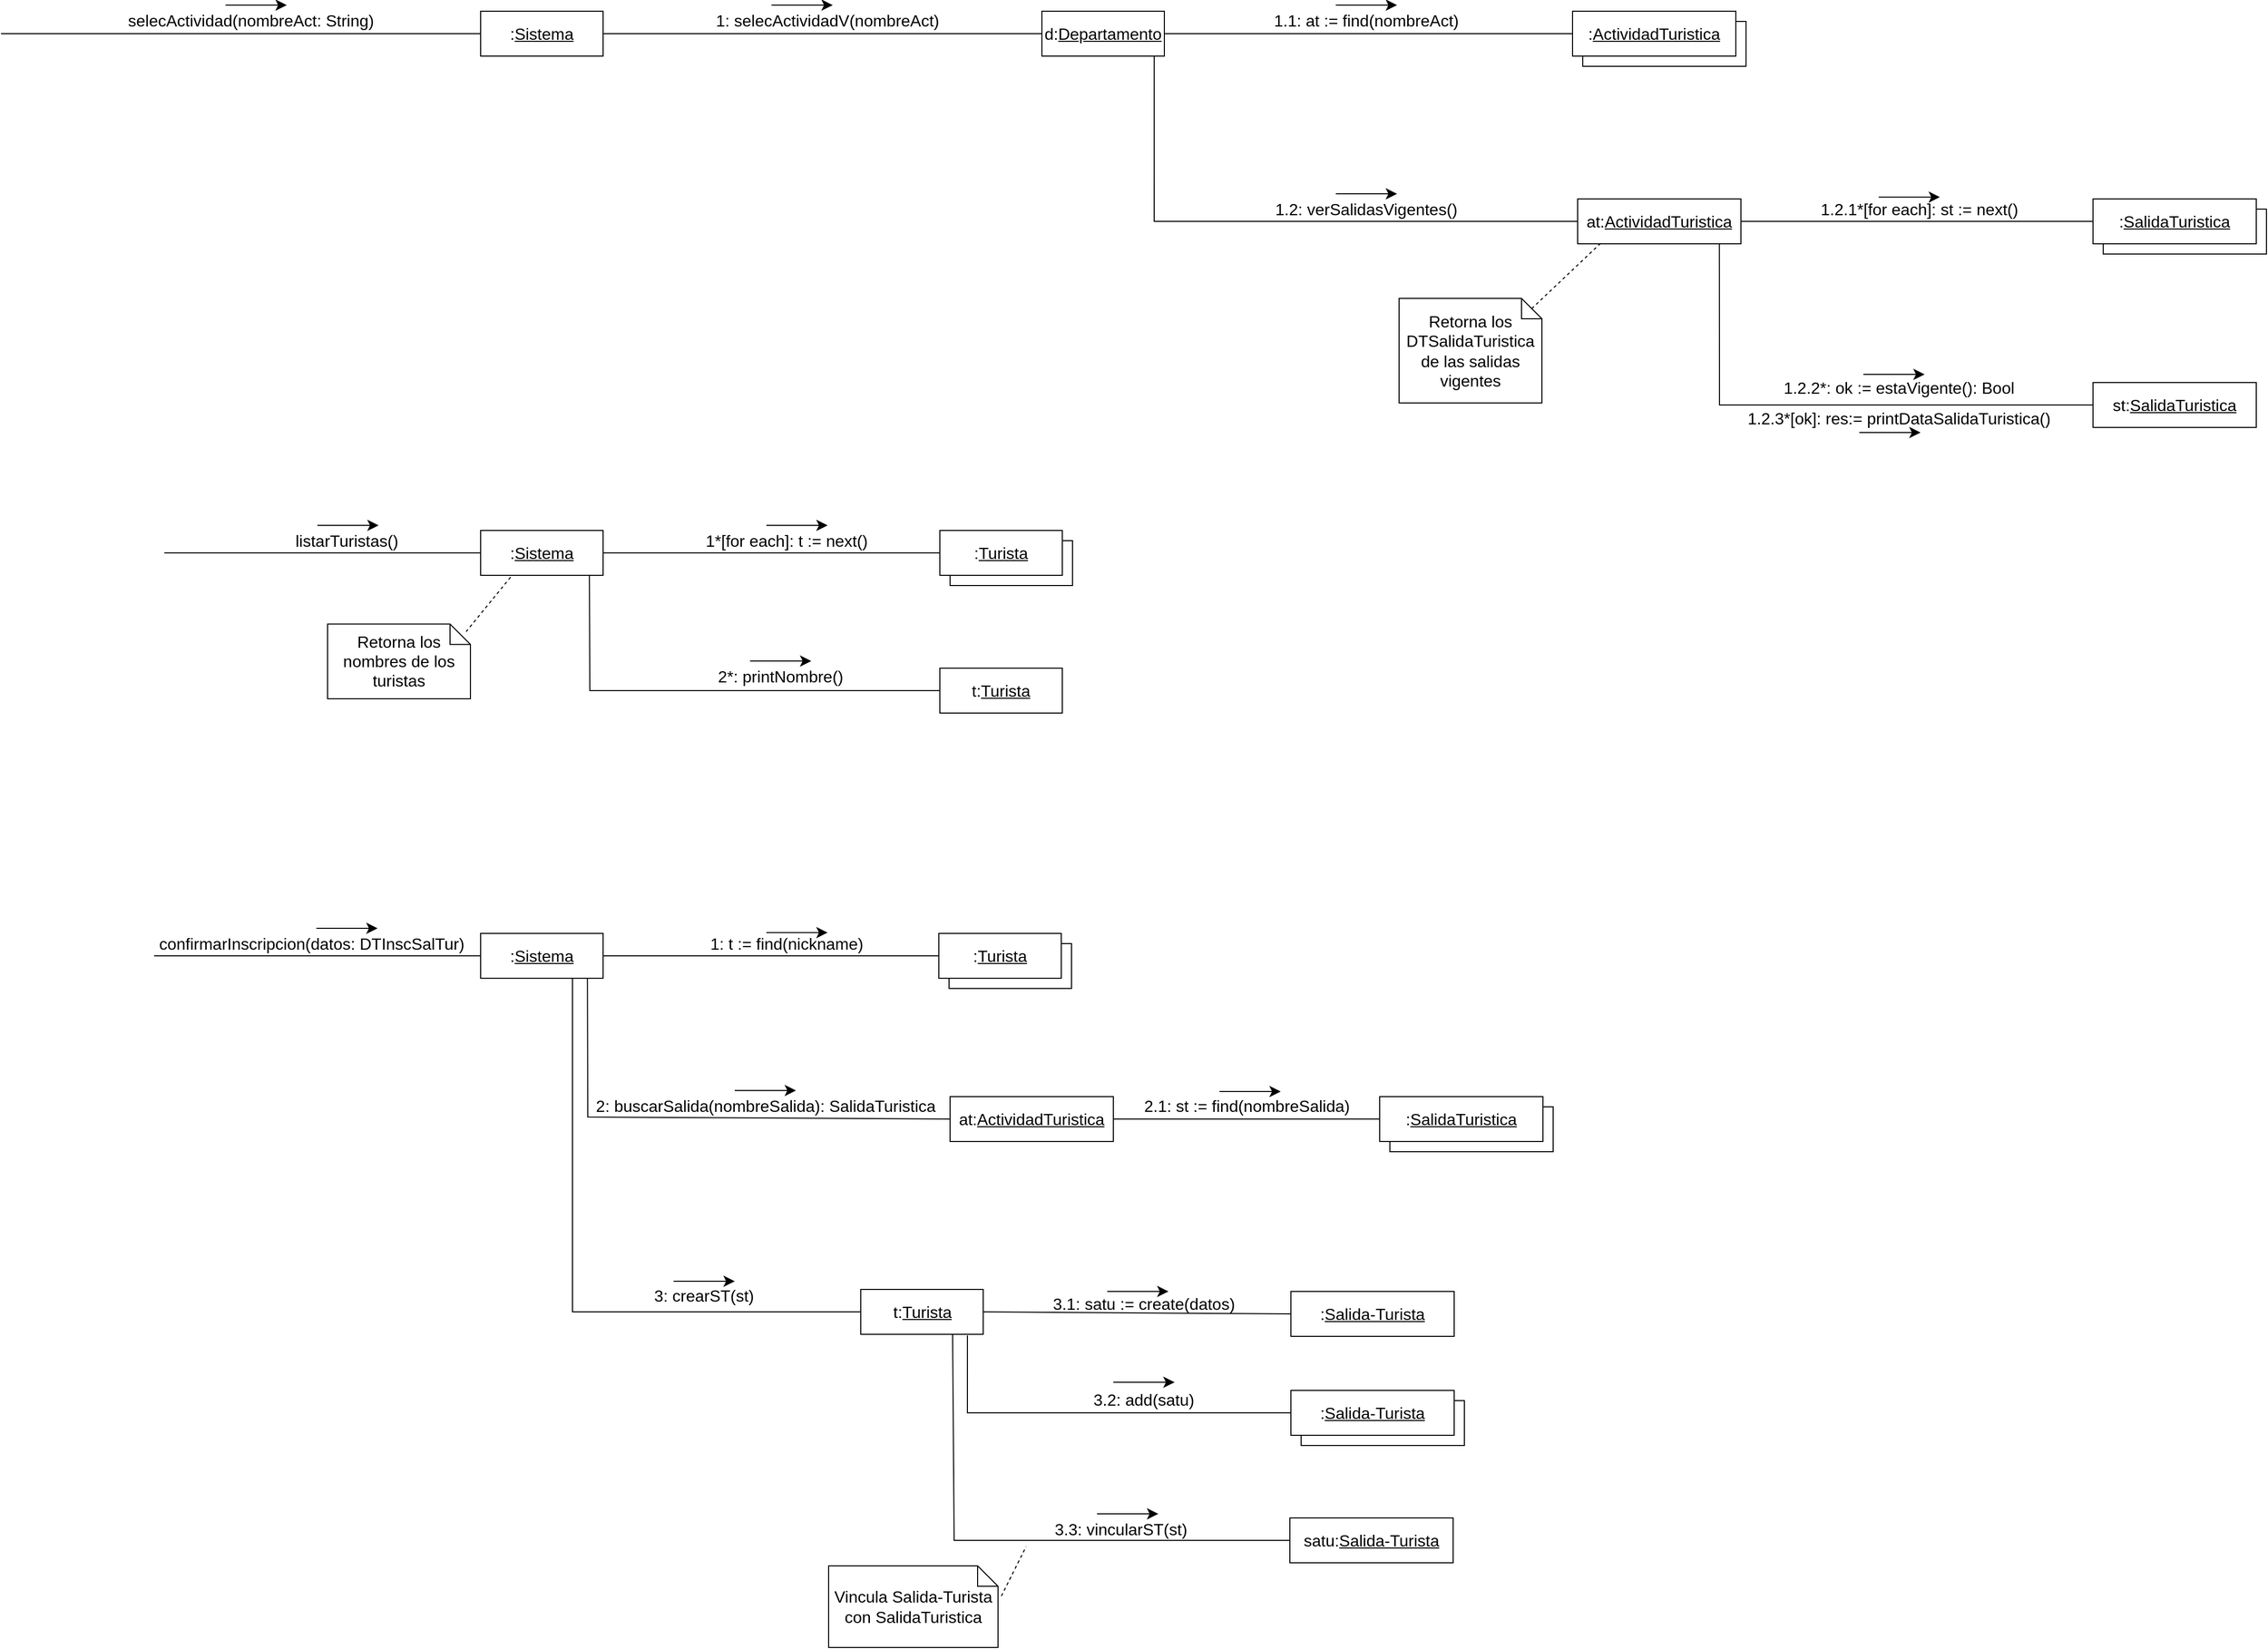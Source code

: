 <mxfile version="21.6.8" type="google">
  <diagram name="Página-1" id="vRKP0xBJNPkaDHArcVTr">
    <mxGraphModel grid="1" page="0" gridSize="10" guides="1" tooltips="1" connect="1" arrows="1" fold="1" pageScale="1" pageWidth="827" pageHeight="1169" math="0" shadow="0">
      <root>
        <mxCell id="0" />
        <mxCell id="1" parent="0" />
        <mxCell id="gQTSIVhnDzCfbm_mOrT5-13" value="" style="rounded=0;whiteSpace=wrap;html=1;fontSize=16;" vertex="1" parent="1">
          <mxGeometry x="644" y="1408" width="160" height="44" as="geometry" />
        </mxCell>
        <mxCell id="FXh12bH2I9rG6k9Sltix-68" value="" style="rounded=0;whiteSpace=wrap;html=1;fontSize=16;" vertex="1" parent="1">
          <mxGeometry x="731" y="1120" width="160" height="44" as="geometry" />
        </mxCell>
        <mxCell id="FXh12bH2I9rG6k9Sltix-58" value="" style="rounded=0;whiteSpace=wrap;html=1;fontSize=16;" vertex="1" parent="1">
          <mxGeometry x="299" y="960" width="120" height="44" as="geometry" />
        </mxCell>
        <mxCell id="FXh12bH2I9rG6k9Sltix-38" value="" style="rounded=0;whiteSpace=wrap;html=1;fontSize=16;" vertex="1" parent="1">
          <mxGeometry x="300" y="565" width="120" height="44" as="geometry" />
        </mxCell>
        <mxCell id="FXh12bH2I9rG6k9Sltix-22" value="" style="rounded=0;whiteSpace=wrap;html=1;fontSize=16;" vertex="1" parent="1">
          <mxGeometry x="1430" y="240" width="160" height="44" as="geometry" />
        </mxCell>
        <mxCell id="FXh12bH2I9rG6k9Sltix-1" value=":&lt;u&gt;Sistema&lt;/u&gt;" style="rounded=0;whiteSpace=wrap;html=1;fontSize=16;" vertex="1" parent="1">
          <mxGeometry x="-160" y="46" width="120" height="44" as="geometry" />
        </mxCell>
        <mxCell id="FXh12bH2I9rG6k9Sltix-2" value="" style="endArrow=none;html=1;rounded=0;fontSize=12;startSize=8;endSize=8;curved=1;entryX=0;entryY=0.5;entryDx=0;entryDy=0;" edge="1" parent="1" target="FXh12bH2I9rG6k9Sltix-1">
          <mxGeometry width="50" height="50" relative="1" as="geometry">
            <mxPoint x="-630" y="68" as="sourcePoint" />
            <mxPoint x="-10" y="-54" as="targetPoint" />
          </mxGeometry>
        </mxCell>
        <mxCell id="FXh12bH2I9rG6k9Sltix-3" value="selecActividad(nombreAct: String)" style="text;html=1;strokeColor=none;fillColor=none;align=center;verticalAlign=middle;whiteSpace=wrap;rounded=0;fontSize=16;" vertex="1" parent="1">
          <mxGeometry x="-600" y="40" width="430" height="30" as="geometry" />
        </mxCell>
        <mxCell id="FXh12bH2I9rG6k9Sltix-4" value="" style="endArrow=classic;html=1;rounded=0;fontSize=12;startSize=8;endSize=8;curved=1;" edge="1" parent="1">
          <mxGeometry width="50" height="50" relative="1" as="geometry">
            <mxPoint x="-410" y="40" as="sourcePoint" />
            <mxPoint x="-350" y="40" as="targetPoint" />
          </mxGeometry>
        </mxCell>
        <mxCell id="FXh12bH2I9rG6k9Sltix-5" value="d:&lt;u&gt;Departamento&lt;/u&gt;" style="rounded=0;whiteSpace=wrap;html=1;fontSize=16;" vertex="1" parent="1">
          <mxGeometry x="390" y="46" width="120" height="44" as="geometry" />
        </mxCell>
        <mxCell id="FXh12bH2I9rG6k9Sltix-6" value="" style="endArrow=none;html=1;rounded=0;fontSize=12;startSize=8;endSize=8;curved=1;exitX=1;exitY=0.5;exitDx=0;exitDy=0;entryX=0;entryY=0.5;entryDx=0;entryDy=0;" edge="1" parent="1" source="FXh12bH2I9rG6k9Sltix-1" target="FXh12bH2I9rG6k9Sltix-5">
          <mxGeometry width="50" height="50" relative="1" as="geometry">
            <mxPoint x="210" y="-54" as="sourcePoint" />
            <mxPoint x="260" y="-104" as="targetPoint" />
          </mxGeometry>
        </mxCell>
        <mxCell id="FXh12bH2I9rG6k9Sltix-7" value="1: selecActividadV(nombreAct)" style="text;html=1;strokeColor=none;fillColor=none;align=center;verticalAlign=middle;whiteSpace=wrap;rounded=0;fontSize=16;" vertex="1" parent="1">
          <mxGeometry x="-30" y="40" width="420" height="30" as="geometry" />
        </mxCell>
        <mxCell id="FXh12bH2I9rG6k9Sltix-8" value="" style="endArrow=classic;html=1;rounded=0;fontSize=12;startSize=8;endSize=8;curved=1;" edge="1" parent="1">
          <mxGeometry width="50" height="50" relative="1" as="geometry">
            <mxPoint x="125" y="40" as="sourcePoint" />
            <mxPoint x="185" y="40" as="targetPoint" />
          </mxGeometry>
        </mxCell>
        <mxCell id="FXh12bH2I9rG6k9Sltix-9" value="" style="rounded=0;whiteSpace=wrap;html=1;fontSize=16;" vertex="1" parent="1">
          <mxGeometry x="920" y="56.0" width="160" height="44" as="geometry" />
        </mxCell>
        <mxCell id="FXh12bH2I9rG6k9Sltix-10" value=":&lt;u&gt;ActividadTuristica&lt;/u&gt;" style="rounded=0;whiteSpace=wrap;html=1;fontSize=16;" vertex="1" parent="1">
          <mxGeometry x="910" y="46.0" width="160" height="44" as="geometry" />
        </mxCell>
        <mxCell id="FXh12bH2I9rG6k9Sltix-11" value="" style="endArrow=none;html=1;rounded=0;fontSize=12;startSize=8;endSize=8;curved=1;exitX=1;exitY=0.5;exitDx=0;exitDy=0;entryX=0;entryY=0.5;entryDx=0;entryDy=0;" edge="1" parent="1" source="FXh12bH2I9rG6k9Sltix-5" target="FXh12bH2I9rG6k9Sltix-10">
          <mxGeometry width="50" height="50" relative="1" as="geometry">
            <mxPoint x="530" y="65" as="sourcePoint" />
            <mxPoint x="690" y="-66.2" as="targetPoint" />
          </mxGeometry>
        </mxCell>
        <mxCell id="FXh12bH2I9rG6k9Sltix-12" value="1.1: at := find(nombreAct)" style="text;html=1;strokeColor=none;fillColor=none;align=center;verticalAlign=middle;whiteSpace=wrap;rounded=0;fontSize=16;" vertex="1" parent="1">
          <mxGeometry x="593" y="40" width="230" height="30" as="geometry" />
        </mxCell>
        <mxCell id="FXh12bH2I9rG6k9Sltix-13" value="" style="endArrow=classic;html=1;rounded=0;fontSize=12;startSize=8;endSize=8;curved=1;" edge="1" parent="1">
          <mxGeometry width="50" height="50" relative="1" as="geometry">
            <mxPoint x="678" y="40" as="sourcePoint" />
            <mxPoint x="738" y="40" as="targetPoint" />
          </mxGeometry>
        </mxCell>
        <mxCell id="FXh12bH2I9rG6k9Sltix-16" value="at:&lt;u&gt;ActividadTuristica&lt;/u&gt;" style="rounded=0;whiteSpace=wrap;html=1;fontSize=16;" vertex="1" parent="1">
          <mxGeometry x="915" y="230" width="160" height="44" as="geometry" />
        </mxCell>
        <mxCell id="FXh12bH2I9rG6k9Sltix-17" value="" style="endArrow=none;html=1;rounded=0;fontSize=12;startSize=8;endSize=8;exitX=0.917;exitY=1;exitDx=0;exitDy=0;exitPerimeter=0;entryX=0;entryY=0.5;entryDx=0;entryDy=0;" edge="1" parent="1" source="FXh12bH2I9rG6k9Sltix-5" target="FXh12bH2I9rG6k9Sltix-16">
          <mxGeometry width="50" height="50" relative="1" as="geometry">
            <mxPoint x="800" y="230" as="sourcePoint" />
            <mxPoint x="850" y="180" as="targetPoint" />
            <Array as="points">
              <mxPoint x="500" y="252" />
            </Array>
          </mxGeometry>
        </mxCell>
        <mxCell id="FXh12bH2I9rG6k9Sltix-18" value="1.2: verSalidasVigentes()" style="text;html=1;strokeColor=none;fillColor=none;align=center;verticalAlign=middle;whiteSpace=wrap;rounded=0;fontSize=16;" vertex="1" parent="1">
          <mxGeometry x="488" y="225" width="440" height="30" as="geometry" />
        </mxCell>
        <mxCell id="FXh12bH2I9rG6k9Sltix-19" value="" style="endArrow=classic;html=1;rounded=0;fontSize=12;startSize=8;endSize=8;curved=1;" edge="1" parent="1">
          <mxGeometry width="50" height="50" relative="1" as="geometry">
            <mxPoint x="678" y="225" as="sourcePoint" />
            <mxPoint x="738" y="225" as="targetPoint" />
          </mxGeometry>
        </mxCell>
        <mxCell id="FXh12bH2I9rG6k9Sltix-20" value=":&lt;u&gt;SalidaTuristica&lt;/u&gt;" style="rounded=0;whiteSpace=wrap;html=1;fontSize=16;" vertex="1" parent="1">
          <mxGeometry x="1420" y="230" width="160" height="44" as="geometry" />
        </mxCell>
        <mxCell id="FXh12bH2I9rG6k9Sltix-21" value="" style="endArrow=none;html=1;rounded=0;fontSize=12;startSize=8;endSize=8;curved=1;exitX=1;exitY=0.5;exitDx=0;exitDy=0;entryX=0;entryY=0.5;entryDx=0;entryDy=0;" edge="1" parent="1" source="FXh12bH2I9rG6k9Sltix-16" target="FXh12bH2I9rG6k9Sltix-20">
          <mxGeometry width="50" height="50" relative="1" as="geometry">
            <mxPoint x="1210" y="240" as="sourcePoint" />
            <mxPoint x="1260" y="190" as="targetPoint" />
          </mxGeometry>
        </mxCell>
        <mxCell id="FXh12bH2I9rG6k9Sltix-23" value="1.2.1*[for each]: st := next()" style="text;html=1;strokeColor=none;fillColor=none;align=center;verticalAlign=middle;whiteSpace=wrap;rounded=0;fontSize=16;" vertex="1" parent="1">
          <mxGeometry x="1100" y="225" width="300" height="30" as="geometry" />
        </mxCell>
        <mxCell id="FXh12bH2I9rG6k9Sltix-24" value="st:&lt;u&gt;SalidaTuristica&lt;/u&gt;" style="rounded=0;whiteSpace=wrap;html=1;fontSize=16;" vertex="1" parent="1">
          <mxGeometry x="1420" y="410" width="160" height="44" as="geometry" />
        </mxCell>
        <mxCell id="FXh12bH2I9rG6k9Sltix-25" value="" style="endArrow=none;html=1;rounded=0;fontSize=12;startSize=8;endSize=8;exitX=0;exitY=0.5;exitDx=0;exitDy=0;entryX=0.868;entryY=1;entryDx=0;entryDy=0;entryPerimeter=0;" edge="1" parent="1" source="FXh12bH2I9rG6k9Sltix-24" target="FXh12bH2I9rG6k9Sltix-16">
          <mxGeometry width="50" height="50" relative="1" as="geometry">
            <mxPoint x="1360" y="430" as="sourcePoint" />
            <mxPoint x="1010" y="430" as="targetPoint" />
            <Array as="points">
              <mxPoint x="1054" y="432" />
            </Array>
          </mxGeometry>
        </mxCell>
        <mxCell id="FXh12bH2I9rG6k9Sltix-26" value="1.2.2*: ok := estaVigente(): Bool" style="text;html=1;strokeColor=none;fillColor=none;align=center;verticalAlign=middle;whiteSpace=wrap;rounded=0;fontSize=16;" vertex="1" parent="1">
          <mxGeometry x="1060" y="400" width="340" height="30" as="geometry" />
        </mxCell>
        <mxCell id="FXh12bH2I9rG6k9Sltix-27" value="1.2.3*[ok]: res:= printDataSalidaTuristica()" style="text;html=1;strokeColor=none;fillColor=none;align=center;verticalAlign=middle;whiteSpace=wrap;rounded=0;fontSize=16;" vertex="1" parent="1">
          <mxGeometry x="1055" y="430" width="350" height="30" as="geometry" />
        </mxCell>
        <mxCell id="FXh12bH2I9rG6k9Sltix-28" value="" style="endArrow=classic;html=1;rounded=0;fontSize=12;startSize=8;endSize=8;curved=1;" edge="1" parent="1">
          <mxGeometry width="50" height="50" relative="1" as="geometry">
            <mxPoint x="1210" y="228.2" as="sourcePoint" />
            <mxPoint x="1270" y="228.2" as="targetPoint" />
          </mxGeometry>
        </mxCell>
        <mxCell id="FXh12bH2I9rG6k9Sltix-29" value="" style="endArrow=classic;html=1;rounded=0;fontSize=12;startSize=8;endSize=8;curved=1;" edge="1" parent="1">
          <mxGeometry width="50" height="50" relative="1" as="geometry">
            <mxPoint x="1195" y="402" as="sourcePoint" />
            <mxPoint x="1255" y="402" as="targetPoint" />
          </mxGeometry>
        </mxCell>
        <mxCell id="FXh12bH2I9rG6k9Sltix-30" value="" style="endArrow=classic;html=1;rounded=0;fontSize=12;startSize=8;endSize=8;curved=1;" edge="1" parent="1">
          <mxGeometry width="50" height="50" relative="1" as="geometry">
            <mxPoint x="1191" y="459" as="sourcePoint" />
            <mxPoint x="1251" y="459" as="targetPoint" />
          </mxGeometry>
        </mxCell>
        <mxCell id="FXh12bH2I9rG6k9Sltix-31" value="Retorna los DTSalidaTuristica de las salidas vigentes" style="shape=note;size=20;whiteSpace=wrap;html=1;fontSize=16;" vertex="1" parent="1">
          <mxGeometry x="740" y="327.5" width="140" height="102.5" as="geometry" />
        </mxCell>
        <mxCell id="FXh12bH2I9rG6k9Sltix-32" value="" style="endArrow=none;dashed=1;html=1;rounded=0;fontSize=12;startSize=8;endSize=8;curved=1;exitX=0;exitY=0;exitDx=130;exitDy=10;exitPerimeter=0;entryX=0.144;entryY=0.977;entryDx=0;entryDy=0;entryPerimeter=0;" edge="1" parent="1" source="FXh12bH2I9rG6k9Sltix-31" target="FXh12bH2I9rG6k9Sltix-16">
          <mxGeometry width="50" height="50" relative="1" as="geometry">
            <mxPoint x="920" y="340" as="sourcePoint" />
            <mxPoint x="960" y="280" as="targetPoint" />
          </mxGeometry>
        </mxCell>
        <mxCell id="FXh12bH2I9rG6k9Sltix-34" value="" style="endArrow=none;html=1;rounded=0;fontSize=12;startSize=8;endSize=8;curved=1;entryX=0;entryY=0.5;entryDx=0;entryDy=0;" edge="1" parent="1" target="FXh12bH2I9rG6k9Sltix-33">
          <mxGeometry width="50" height="50" relative="1" as="geometry">
            <mxPoint x="-470" y="577" as="sourcePoint" />
            <mxPoint x="-20" y="365" as="targetPoint" />
          </mxGeometry>
        </mxCell>
        <mxCell id="FXh12bH2I9rG6k9Sltix-35" value="listarTuristas()" style="text;html=1;strokeColor=none;fillColor=none;align=center;verticalAlign=middle;whiteSpace=wrap;rounded=0;fontSize=16;" vertex="1" parent="1">
          <mxGeometry x="-411" y="550" width="240" height="30" as="geometry" />
        </mxCell>
        <mxCell id="FXh12bH2I9rG6k9Sltix-36" value="" style="endArrow=classic;html=1;rounded=0;fontSize=12;startSize=8;endSize=8;curved=1;" edge="1" parent="1">
          <mxGeometry width="50" height="50" relative="1" as="geometry">
            <mxPoint x="-320" y="550" as="sourcePoint" />
            <mxPoint x="-260" y="550" as="targetPoint" />
          </mxGeometry>
        </mxCell>
        <mxCell id="FXh12bH2I9rG6k9Sltix-37" value=":&lt;u&gt;Turista&lt;/u&gt;" style="rounded=0;whiteSpace=wrap;html=1;fontSize=16;" vertex="1" parent="1">
          <mxGeometry x="290" y="555" width="120" height="44" as="geometry" />
        </mxCell>
        <mxCell id="FXh12bH2I9rG6k9Sltix-39" value="" style="endArrow=none;html=1;rounded=0;fontSize=12;startSize=8;endSize=8;curved=1;exitX=1;exitY=0.5;exitDx=0;exitDy=0;entryX=0;entryY=0.5;entryDx=0;entryDy=0;" edge="1" parent="1" source="FXh12bH2I9rG6k9Sltix-33" target="FXh12bH2I9rG6k9Sltix-37">
          <mxGeometry width="50" height="50" relative="1" as="geometry">
            <mxPoint x="220" y="510" as="sourcePoint" />
            <mxPoint x="270" y="460" as="targetPoint" />
          </mxGeometry>
        </mxCell>
        <mxCell id="FXh12bH2I9rG6k9Sltix-40" value="1*[for each]: t := next()" style="text;html=1;strokeColor=none;fillColor=none;align=center;verticalAlign=middle;whiteSpace=wrap;rounded=0;fontSize=16;" vertex="1" parent="1">
          <mxGeometry x="10" y="550" width="260" height="30" as="geometry" />
        </mxCell>
        <mxCell id="FXh12bH2I9rG6k9Sltix-42" value="" style="endArrow=classic;html=1;rounded=0;fontSize=12;startSize=8;endSize=8;curved=1;" edge="1" parent="1">
          <mxGeometry width="50" height="50" relative="1" as="geometry">
            <mxPoint x="120" y="550" as="sourcePoint" />
            <mxPoint x="180" y="550" as="targetPoint" />
          </mxGeometry>
        </mxCell>
        <mxCell id="FXh12bH2I9rG6k9Sltix-43" value="t:&lt;u&gt;Turista&lt;/u&gt;" style="rounded=0;whiteSpace=wrap;html=1;fontSize=16;" vertex="1" parent="1">
          <mxGeometry x="290" y="690" width="120" height="44" as="geometry" />
        </mxCell>
        <mxCell id="FXh12bH2I9rG6k9Sltix-44" value="" style="endArrow=none;html=1;rounded=0;fontSize=12;startSize=8;endSize=8;exitX=0.888;exitY=0.977;exitDx=0;exitDy=0;exitPerimeter=0;entryX=0;entryY=0.5;entryDx=0;entryDy=0;" edge="1" parent="1" source="FXh12bH2I9rG6k9Sltix-33" target="FXh12bH2I9rG6k9Sltix-43">
          <mxGeometry width="50" height="50" relative="1" as="geometry">
            <mxPoint x="370" y="690" as="sourcePoint" />
            <mxPoint x="420" y="640" as="targetPoint" />
            <Array as="points">
              <mxPoint x="-53" y="712" />
            </Array>
          </mxGeometry>
        </mxCell>
        <mxCell id="FXh12bH2I9rG6k9Sltix-33" value=":&lt;u&gt;Sistema&lt;/u&gt;" style="rounded=0;whiteSpace=wrap;html=1;fontSize=16;" vertex="1" parent="1">
          <mxGeometry x="-160" y="555" width="120" height="44" as="geometry" />
        </mxCell>
        <mxCell id="FXh12bH2I9rG6k9Sltix-45" value="2*: printNombre()" style="text;html=1;strokeColor=none;fillColor=none;align=center;verticalAlign=middle;whiteSpace=wrap;rounded=0;fontSize=16;" vertex="1" parent="1">
          <mxGeometry x="-21" y="683" width="310" height="30" as="geometry" />
        </mxCell>
        <mxCell id="FXh12bH2I9rG6k9Sltix-46" value="" style="endArrow=classic;html=1;rounded=0;fontSize=12;startSize=8;endSize=8;curved=1;" edge="1" parent="1">
          <mxGeometry width="50" height="50" relative="1" as="geometry">
            <mxPoint x="104" y="683" as="sourcePoint" />
            <mxPoint x="164" y="683" as="targetPoint" />
          </mxGeometry>
        </mxCell>
        <mxCell id="FXh12bH2I9rG6k9Sltix-47" value="Retorna los nombres de los turistas" style="shape=note;size=20;whiteSpace=wrap;html=1;fontSize=16;" vertex="1" parent="1">
          <mxGeometry x="-310" y="646.75" width="140" height="73.25" as="geometry" />
        </mxCell>
        <mxCell id="FXh12bH2I9rG6k9Sltix-48" value="" style="endArrow=none;dashed=1;html=1;rounded=0;fontSize=12;startSize=8;endSize=8;curved=1;exitX=0.97;exitY=0.101;exitDx=0;exitDy=0;exitPerimeter=0;" edge="1" parent="1" source="FXh12bH2I9rG6k9Sltix-47">
          <mxGeometry width="50" height="50" relative="1" as="geometry">
            <mxPoint x="-150" y="670" as="sourcePoint" />
            <mxPoint x="-130" y="600" as="targetPoint" />
          </mxGeometry>
        </mxCell>
        <mxCell id="FXh12bH2I9rG6k9Sltix-53" value="" style="endArrow=none;html=1;rounded=0;fontSize=12;startSize=8;endSize=8;curved=1;entryX=0;entryY=0.5;entryDx=0;entryDy=0;" edge="1" parent="1" target="FXh12bH2I9rG6k9Sltix-52">
          <mxGeometry width="50" height="50" relative="1" as="geometry">
            <mxPoint x="-480" y="972" as="sourcePoint" />
            <mxPoint x="-440" y="930" as="targetPoint" />
          </mxGeometry>
        </mxCell>
        <mxCell id="FXh12bH2I9rG6k9Sltix-54" value="confirmarInscripcion(datos: DTInscSalTur)" style="text;html=1;strokeColor=none;fillColor=none;align=center;verticalAlign=middle;whiteSpace=wrap;rounded=0;fontSize=16;" vertex="1" parent="1">
          <mxGeometry x="-500" y="945" width="349" height="30" as="geometry" />
        </mxCell>
        <mxCell id="FXh12bH2I9rG6k9Sltix-55" value="" style="endArrow=classic;html=1;rounded=0;fontSize=12;startSize=8;endSize=8;curved=1;" edge="1" parent="1">
          <mxGeometry width="50" height="50" relative="1" as="geometry">
            <mxPoint x="-321" y="945" as="sourcePoint" />
            <mxPoint x="-261" y="945" as="targetPoint" />
          </mxGeometry>
        </mxCell>
        <mxCell id="FXh12bH2I9rG6k9Sltix-57" value=":&lt;u&gt;Turista&lt;/u&gt;" style="rounded=0;whiteSpace=wrap;html=1;fontSize=16;" vertex="1" parent="1">
          <mxGeometry x="289" y="950" width="120" height="44" as="geometry" />
        </mxCell>
        <mxCell id="FXh12bH2I9rG6k9Sltix-59" value="" style="endArrow=none;html=1;rounded=0;fontSize=12;startSize=8;endSize=8;curved=1;exitX=1;exitY=0.5;exitDx=0;exitDy=0;entryX=0;entryY=0.5;entryDx=0;entryDy=0;" edge="1" parent="1" source="FXh12bH2I9rG6k9Sltix-52" target="FXh12bH2I9rG6k9Sltix-57">
          <mxGeometry width="50" height="50" relative="1" as="geometry">
            <mxPoint x="170" y="850" as="sourcePoint" />
            <mxPoint x="220" y="800" as="targetPoint" />
          </mxGeometry>
        </mxCell>
        <mxCell id="FXh12bH2I9rG6k9Sltix-60" value="1: t := find(nickname)" style="text;html=1;strokeColor=none;fillColor=none;align=center;verticalAlign=middle;whiteSpace=wrap;rounded=0;fontSize=16;" vertex="1" parent="1">
          <mxGeometry x="10" y="945" width="260" height="30" as="geometry" />
        </mxCell>
        <mxCell id="FXh12bH2I9rG6k9Sltix-61" value="" style="endArrow=classic;html=1;rounded=0;fontSize=12;startSize=8;endSize=8;curved=1;" edge="1" parent="1">
          <mxGeometry width="50" height="50" relative="1" as="geometry">
            <mxPoint x="120" y="949.2" as="sourcePoint" />
            <mxPoint x="180" y="949.2" as="targetPoint" />
          </mxGeometry>
        </mxCell>
        <mxCell id="FXh12bH2I9rG6k9Sltix-64" value="" style="endArrow=none;html=1;rounded=0;fontSize=12;startSize=8;endSize=8;entryX=0;entryY=0.5;entryDx=0;entryDy=0;exitX=0.872;exitY=1.008;exitDx=0;exitDy=0;exitPerimeter=0;" edge="1" parent="1" source="FXh12bH2I9rG6k9Sltix-52" target="FXh12bH2I9rG6k9Sltix-63">
          <mxGeometry width="50" height="50" relative="1" as="geometry">
            <mxPoint x="-54" y="1000" as="sourcePoint" />
            <mxPoint x="290" y="1129.58" as="targetPoint" />
            <Array as="points">
              <mxPoint x="-55" y="1130" />
            </Array>
          </mxGeometry>
        </mxCell>
        <mxCell id="FXh12bH2I9rG6k9Sltix-65" value="2: buscarSalida(nombreSalida): SalidaTuristica" style="text;html=1;strokeColor=none;fillColor=none;align=center;verticalAlign=middle;whiteSpace=wrap;rounded=0;fontSize=16;" vertex="1" parent="1">
          <mxGeometry x="-51" y="1104" width="341" height="30" as="geometry" />
        </mxCell>
        <mxCell id="FXh12bH2I9rG6k9Sltix-66" value="" style="endArrow=classic;html=1;rounded=0;fontSize=12;startSize=8;endSize=8;curved=1;" edge="1" parent="1">
          <mxGeometry width="50" height="50" relative="1" as="geometry">
            <mxPoint x="89" y="1104" as="sourcePoint" />
            <mxPoint x="149" y="1104" as="targetPoint" />
          </mxGeometry>
        </mxCell>
        <mxCell id="FXh12bH2I9rG6k9Sltix-63" value="at:&lt;u&gt;ActividadTuristica&lt;/u&gt;" style="rounded=0;whiteSpace=wrap;html=1;fontSize=16;" vertex="1" parent="1">
          <mxGeometry x="300" y="1110" width="160" height="44" as="geometry" />
        </mxCell>
        <mxCell id="FXh12bH2I9rG6k9Sltix-67" value=":&lt;u&gt;SalidaTuristica&lt;/u&gt;" style="rounded=0;whiteSpace=wrap;html=1;fontSize=16;" vertex="1" parent="1">
          <mxGeometry x="721" y="1110" width="160" height="44" as="geometry" />
        </mxCell>
        <mxCell id="FXh12bH2I9rG6k9Sltix-69" value="" style="endArrow=none;html=1;rounded=0;fontSize=12;startSize=8;endSize=8;curved=1;exitX=1;exitY=0.5;exitDx=0;exitDy=0;entryX=0;entryY=0.5;entryDx=0;entryDy=0;" edge="1" parent="1" source="FXh12bH2I9rG6k9Sltix-63" target="FXh12bH2I9rG6k9Sltix-67">
          <mxGeometry width="50" height="50" relative="1" as="geometry">
            <mxPoint x="691" y="1140" as="sourcePoint" />
            <mxPoint x="741" y="1090" as="targetPoint" />
          </mxGeometry>
        </mxCell>
        <mxCell id="FXh12bH2I9rG6k9Sltix-70" value="2.1: st := find(nombreSalida)" style="text;html=1;strokeColor=none;fillColor=none;align=center;verticalAlign=middle;whiteSpace=wrap;rounded=0;fontSize=16;" vertex="1" parent="1">
          <mxGeometry x="471" y="1104" width="240" height="30" as="geometry" />
        </mxCell>
        <mxCell id="FXh12bH2I9rG6k9Sltix-71" value="" style="endArrow=classic;html=1;rounded=0;fontSize=12;startSize=8;endSize=8;curved=1;" edge="1" parent="1">
          <mxGeometry width="50" height="50" relative="1" as="geometry">
            <mxPoint x="564" y="1105" as="sourcePoint" />
            <mxPoint x="624" y="1105" as="targetPoint" />
          </mxGeometry>
        </mxCell>
        <mxCell id="FXh12bH2I9rG6k9Sltix-52" value=":&lt;u&gt;Sistema&lt;/u&gt;" style="rounded=0;whiteSpace=wrap;html=1;fontSize=16;" vertex="1" parent="1">
          <mxGeometry x="-160" y="950" width="120" height="44" as="geometry" />
        </mxCell>
        <mxCell id="FXh12bH2I9rG6k9Sltix-141" value="t:&lt;u&gt;Turista&lt;/u&gt;" style="rounded=0;whiteSpace=wrap;html=1;fontSize=16;" vertex="1" parent="1">
          <mxGeometry x="212.5" y="1299" width="120" height="44" as="geometry" />
        </mxCell>
        <mxCell id="FXh12bH2I9rG6k9Sltix-142" value="" style="endArrow=none;html=1;rounded=0;fontSize=12;startSize=8;endSize=8;exitX=0.75;exitY=1;exitDx=0;exitDy=0;entryX=0;entryY=0.5;entryDx=0;entryDy=0;" edge="1" parent="1" source="FXh12bH2I9rG6k9Sltix-52" target="FXh12bH2I9rG6k9Sltix-141">
          <mxGeometry width="50" height="50" relative="1" as="geometry">
            <mxPoint x="-70" y="1532" as="sourcePoint" />
            <mxPoint x="370" y="1678" as="targetPoint" />
            <Array as="points">
              <mxPoint x="-70" y="1321" />
            </Array>
          </mxGeometry>
        </mxCell>
        <mxCell id="FXh12bH2I9rG6k9Sltix-143" value="3: crearST(st)" style="text;html=1;strokeColor=none;fillColor=none;align=center;verticalAlign=middle;whiteSpace=wrap;rounded=0;fontSize=16;" vertex="1" parent="1">
          <mxGeometry x="-106" y="1290" width="330" height="30" as="geometry" />
        </mxCell>
        <mxCell id="FXh12bH2I9rG6k9Sltix-144" value="" style="endArrow=classic;html=1;rounded=0;fontSize=12;startSize=8;endSize=8;curved=1;" edge="1" parent="1">
          <mxGeometry width="50" height="50" relative="1" as="geometry">
            <mxPoint x="29" y="1291" as="sourcePoint" />
            <mxPoint x="89" y="1291" as="targetPoint" />
          </mxGeometry>
        </mxCell>
        <mxCell id="FXh12bH2I9rG6k9Sltix-147" value="" style="endArrow=none;html=1;rounded=0;fontSize=12;startSize=8;endSize=8;curved=1;exitX=1;exitY=0.5;exitDx=0;exitDy=0;entryX=0;entryY=0.5;entryDx=0;entryDy=0;" edge="1" parent="1" source="FXh12bH2I9rG6k9Sltix-141" target="gQTSIVhnDzCfbm_mOrT5-3">
          <mxGeometry width="50" height="50" relative="1" as="geometry">
            <mxPoint x="523.5" y="1299" as="sourcePoint" />
            <mxPoint x="653.5" y="1321" as="targetPoint" />
          </mxGeometry>
        </mxCell>
        <mxCell id="e8SE_HT6TckPVavgy5Bt-3" value="3.3: vincularST(st)" style="text;html=1;strokeColor=none;fillColor=none;align=center;verticalAlign=middle;whiteSpace=wrap;rounded=0;fontSize=16;" vertex="1" parent="1">
          <mxGeometry x="337" y="1519" width="261" height="30" as="geometry" />
        </mxCell>
        <mxCell id="e8SE_HT6TckPVavgy5Bt-4" value="" style="endArrow=classic;html=1;rounded=0;fontSize=12;startSize=8;endSize=8;curved=1;" edge="1" parent="1">
          <mxGeometry width="50" height="50" relative="1" as="geometry">
            <mxPoint x="444" y="1519" as="sourcePoint" />
            <mxPoint x="504" y="1519" as="targetPoint" />
          </mxGeometry>
        </mxCell>
        <mxCell id="e8SE_HT6TckPVavgy5Bt-1" value="satu:&lt;u&gt;Salida-Turista&lt;/u&gt;" style="rounded=0;whiteSpace=wrap;html=1;fontSize=16;" vertex="1" parent="1">
          <mxGeometry x="633" y="1523" width="160" height="44" as="geometry" />
        </mxCell>
        <mxCell id="e8SE_HT6TckPVavgy5Bt-6" value="Vincula Salida-Turista con SalidaTuristica" style="shape=note;size=20;whiteSpace=wrap;html=1;fontSize=16;" vertex="1" parent="1">
          <mxGeometry x="181" y="1570" width="166" height="80" as="geometry" />
        </mxCell>
        <mxCell id="e8SE_HT6TckPVavgy5Bt-7" value="" style="endArrow=none;dashed=1;html=1;rounded=0;fontSize=12;startSize=8;endSize=8;curved=1;exitX=1.02;exitY=0.369;exitDx=0;exitDy=0;exitPerimeter=0;entryX=0.144;entryY=1.067;entryDx=0;entryDy=0;entryPerimeter=0;" edge="1" parent="1" source="e8SE_HT6TckPVavgy5Bt-6" target="e8SE_HT6TckPVavgy5Bt-3">
          <mxGeometry width="50" height="50" relative="1" as="geometry">
            <mxPoint x="1085" y="1508" as="sourcePoint" />
            <mxPoint x="824" y="1680" as="targetPoint" />
          </mxGeometry>
        </mxCell>
        <mxCell id="gQTSIVhnDzCfbm_mOrT5-3" value=":&lt;u&gt;Salida-Turista&lt;/u&gt;" style="rounded=0;whiteSpace=wrap;html=1;fontSize=16;" vertex="1" parent="1">
          <mxGeometry x="634" y="1301" width="160" height="44" as="geometry" />
        </mxCell>
        <mxCell id="gQTSIVhnDzCfbm_mOrT5-4" value="3.1: satu := create(datos)" style="text;html=1;strokeColor=none;fillColor=none;align=center;verticalAlign=middle;whiteSpace=wrap;rounded=0;fontSize=16;" vertex="1" parent="1">
          <mxGeometry x="374" y="1298" width="232" height="30" as="geometry" />
        </mxCell>
        <mxCell id="gQTSIVhnDzCfbm_mOrT5-5" value="" style="endArrow=classic;html=1;rounded=0;fontSize=12;startSize=8;endSize=8;curved=1;" edge="1" parent="1">
          <mxGeometry width="50" height="50" relative="1" as="geometry">
            <mxPoint x="454" y="1301" as="sourcePoint" />
            <mxPoint x="514" y="1301" as="targetPoint" />
          </mxGeometry>
        </mxCell>
        <mxCell id="gQTSIVhnDzCfbm_mOrT5-9" value=":&lt;u&gt;Salida-Turista&lt;/u&gt;" style="rounded=0;whiteSpace=wrap;html=1;fontSize=16;" vertex="1" parent="1">
          <mxGeometry x="634" y="1398" width="160" height="44" as="geometry" />
        </mxCell>
        <mxCell id="gQTSIVhnDzCfbm_mOrT5-10" value="3.2: add(satu)" style="text;html=1;strokeColor=none;fillColor=none;align=center;verticalAlign=middle;whiteSpace=wrap;rounded=0;fontSize=16;" vertex="1" parent="1">
          <mxGeometry x="347" y="1392" width="286" height="30" as="geometry" />
        </mxCell>
        <mxCell id="gQTSIVhnDzCfbm_mOrT5-11" value="" style="endArrow=classic;html=1;rounded=0;fontSize=12;startSize=8;endSize=8;curved=1;" edge="1" parent="1">
          <mxGeometry width="50" height="50" relative="1" as="geometry">
            <mxPoint x="460" y="1390" as="sourcePoint" />
            <mxPoint x="520" y="1390" as="targetPoint" />
          </mxGeometry>
        </mxCell>
        <mxCell id="gQTSIVhnDzCfbm_mOrT5-12" style="edgeStyle=none;curved=1;rounded=0;orthogonalLoop=1;jettySize=auto;html=1;exitX=0;exitY=0.5;exitDx=0;exitDy=0;fontSize=12;startSize=8;endSize=8;" edge="1" parent="1" source="gQTSIVhnDzCfbm_mOrT5-10" target="gQTSIVhnDzCfbm_mOrT5-10">
          <mxGeometry relative="1" as="geometry" />
        </mxCell>
        <mxCell id="gQTSIVhnDzCfbm_mOrT5-14" value="" style="endArrow=none;html=1;rounded=0;fontSize=12;startSize=8;endSize=8;entryX=0.871;entryY=1.023;entryDx=0;entryDy=0;entryPerimeter=0;exitX=0;exitY=0.5;exitDx=0;exitDy=0;" edge="1" parent="1" source="gQTSIVhnDzCfbm_mOrT5-9" target="FXh12bH2I9rG6k9Sltix-141">
          <mxGeometry width="50" height="50" relative="1" as="geometry">
            <mxPoint x="764" y="1440" as="sourcePoint" />
            <mxPoint x="814" y="1390" as="targetPoint" />
            <Array as="points">
              <mxPoint x="317" y="1420" />
            </Array>
          </mxGeometry>
        </mxCell>
        <mxCell id="gQTSIVhnDzCfbm_mOrT5-15" value="" style="endArrow=none;html=1;rounded=0;fontSize=12;startSize=8;endSize=8;entryX=0.75;entryY=1;entryDx=0;entryDy=0;exitX=0;exitY=0.5;exitDx=0;exitDy=0;" edge="1" parent="1" source="e8SE_HT6TckPVavgy5Bt-1" target="FXh12bH2I9rG6k9Sltix-141">
          <mxGeometry width="50" height="50" relative="1" as="geometry">
            <mxPoint x="764" y="1590" as="sourcePoint" />
            <mxPoint x="814" y="1540" as="targetPoint" />
            <Array as="points">
              <mxPoint x="304" y="1545" />
            </Array>
          </mxGeometry>
        </mxCell>
      </root>
    </mxGraphModel>
  </diagram>
</mxfile>

